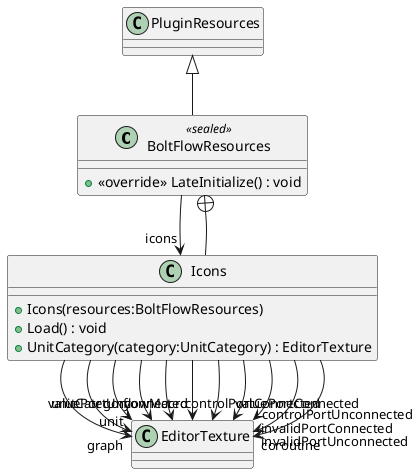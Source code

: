 @startuml
class BoltFlowResources <<sealed>> {
    + <<override>> LateInitialize() : void
}
class Icons {
    + Icons(resources:BoltFlowResources)
    + Load() : void
    + UnitCategory(category:UnitCategory) : EditorTexture
}
PluginResources <|-- BoltFlowResources
BoltFlowResources --> "icons" Icons
BoltFlowResources +-- Icons
Icons --> "graph" EditorTexture
Icons --> "unit" EditorTexture
Icons --> "flowMacro" EditorTexture
Icons --> "unitCategory" EditorTexture
Icons --> "controlPortConnected" EditorTexture
Icons --> "controlPortUnconnected" EditorTexture
Icons --> "valuePortConnected" EditorTexture
Icons --> "valuePortUnconnected" EditorTexture
Icons --> "invalidPortConnected" EditorTexture
Icons --> "invalidPortUnconnected" EditorTexture
Icons --> "coroutine" EditorTexture
@enduml
